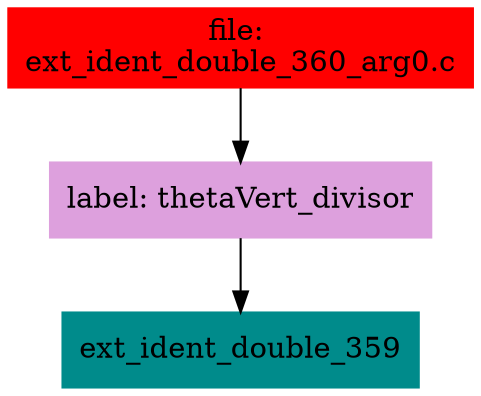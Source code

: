 digraph G {
node [shape=box]

0 [label="file: 
ext_ident_double_360_arg0.c",color=red, style=filled]
1 [label="label: thetaVert_divisor",color=plum, style=filled]
0 -> 1
2 [label="ext_ident_double_359",color=cyan4, style=filled]
1 -> 2


}

